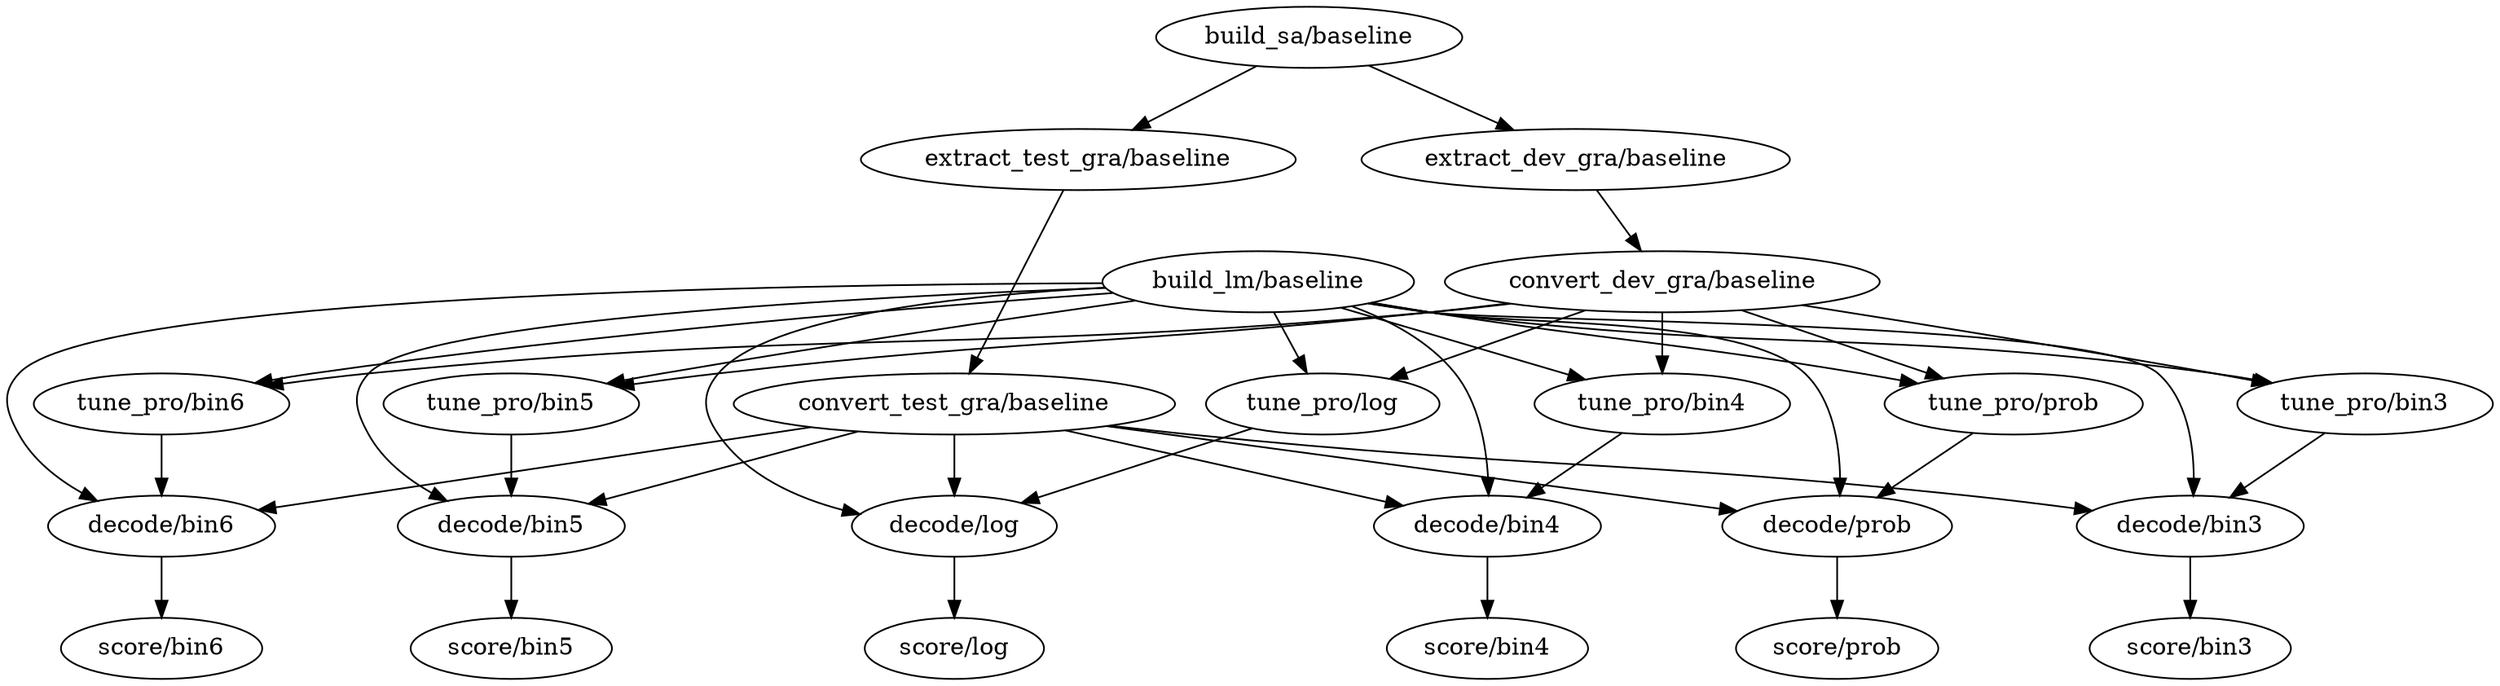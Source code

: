 digraph G {
"build_sa/baseline" [fillcolor=dodgerblue1];
"build_lm/baseline" [fillcolor=dodgerblue1];
"extract_dev_gra/baseline" [fillcolor=dodgerblue1];
"extract_test_gra/baseline" [fillcolor=dodgerblue1];
"convert_dev_gra/baseline" [fillcolor=dodgerblue1];
"convert_test_gra/baseline" [fillcolor=dodgerblue1];
"tune_pro/log" [fillcolor=dodgerblue1];
"tune_pro/prob" [fillcolor=dodgerblue1];
"tune_pro/bin5" [fillcolor=dodgerblue1];
"tune_pro/bin3" [fillcolor=dodgerblue1];
"tune_pro/bin6" [fillcolor=dodgerblue1];
"tune_pro/bin4" [fillcolor=dodgerblue1];
"decode/log" [fillcolor=darkolivegreen4];
"decode/prob" [fillcolor=white];
"decode/bin5" [fillcolor=white];
"decode/bin3" [fillcolor=white];
"decode/bin6" [fillcolor=white];
"decode/bin4" [fillcolor=white];
"score/log" [fillcolor=white];
"score/prob" [fillcolor=white];
"score/bin5" [fillcolor=white];
"score/bin3" [fillcolor=white];
"score/bin6" [fillcolor=white];
"score/bin4" [fillcolor=white];
"build_sa/baseline" -> "extract_dev_gra/baseline";
"build_sa/baseline" -> "extract_test_gra/baseline";
"extract_dev_gra/baseline" -> "convert_dev_gra/baseline";
"extract_test_gra/baseline" -> "convert_test_gra/baseline";
"convert_dev_gra/baseline" -> "tune_pro/log";
"build_lm/baseline" -> "tune_pro/log";
"convert_dev_gra/baseline" -> "tune_pro/prob";
"build_lm/baseline" -> "tune_pro/prob";
"convert_dev_gra/baseline" -> "tune_pro/bin5";
"build_lm/baseline" -> "tune_pro/bin5";
"convert_dev_gra/baseline" -> "tune_pro/bin3";
"build_lm/baseline" -> "tune_pro/bin3";
"convert_dev_gra/baseline" -> "tune_pro/bin6";
"build_lm/baseline" -> "tune_pro/bin6";
"convert_dev_gra/baseline" -> "tune_pro/bin4";
"build_lm/baseline" -> "tune_pro/bin4";
"convert_test_gra/baseline" -> "decode/log";
"build_lm/baseline" -> "decode/log";
"tune_pro/log" -> "decode/log";
"convert_test_gra/baseline" -> "decode/prob";
"build_lm/baseline" -> "decode/prob";
"tune_pro/prob" -> "decode/prob";
"convert_test_gra/baseline" -> "decode/bin5";
"build_lm/baseline" -> "decode/bin5";
"tune_pro/bin5" -> "decode/bin5";
"convert_test_gra/baseline" -> "decode/bin3";
"build_lm/baseline" -> "decode/bin3";
"tune_pro/bin3" -> "decode/bin3";
"convert_test_gra/baseline" -> "decode/bin6";
"build_lm/baseline" -> "decode/bin6";
"tune_pro/bin6" -> "decode/bin6";
"convert_test_gra/baseline" -> "decode/bin4";
"build_lm/baseline" -> "decode/bin4";
"tune_pro/bin4" -> "decode/bin4";
"decode/log" -> "score/log";
"decode/prob" -> "score/prob";
"decode/bin5" -> "score/bin5";
"decode/bin3" -> "score/bin3";
"decode/bin6" -> "score/bin6";
"decode/bin4" -> "score/bin4";
}
